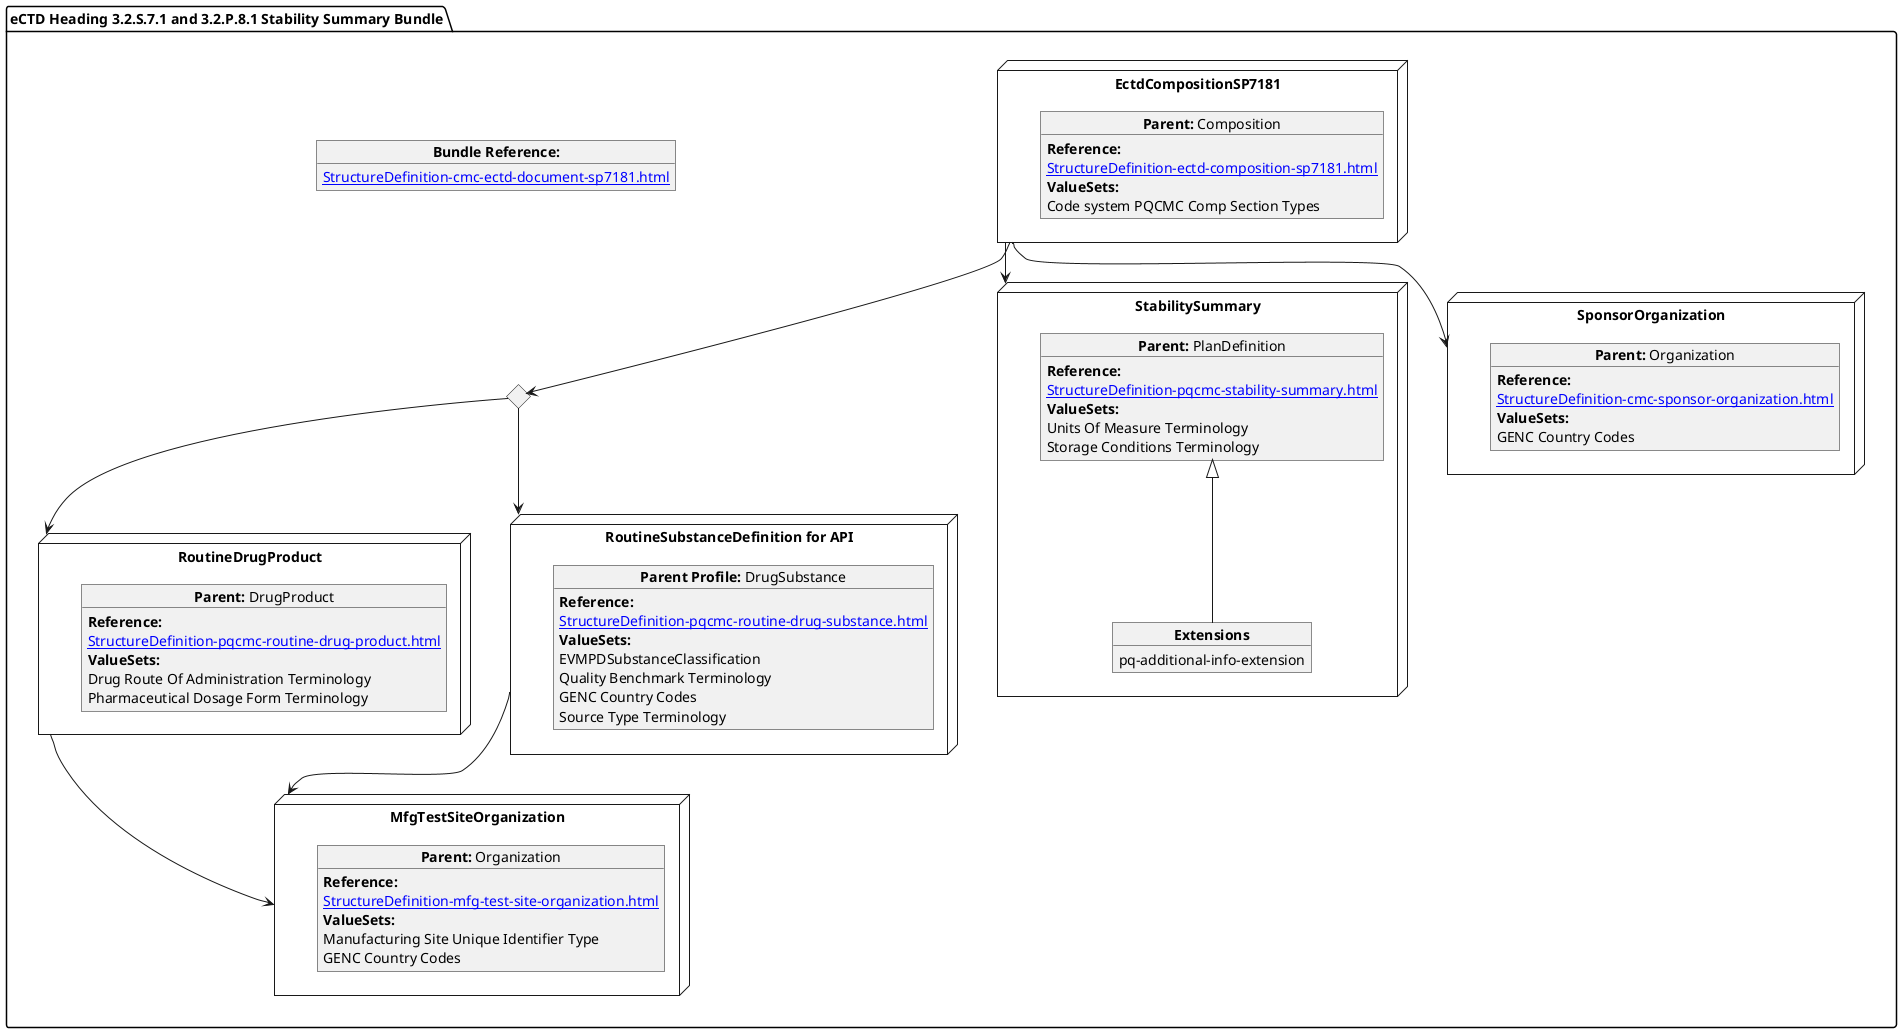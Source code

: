 @startuml
allowmixing
'Mixed model of use case and object
package "eCTD Heading 3.2.S.7.1 and 3.2.P.8.1 Stability Summary Bundle" as NODES {
object "**Bundle Reference:**" as objbun {
              [[StructureDefinition-cmc-ectd-document-sp7181.html]]
    }  
  node "RoutineDrugProduct" as NN { 
      object "**Parent:** DrugProduct" as obj3 {
             **Reference:**
      [[StructureDefinition-pqcmc-routine-drug-product.html]]
        **ValueSets:**
        Drug Route Of Administration Terminology
        Pharmaceutical Dosage Form Terminology
          
      }
}
diamond CH

node "RoutineSubstanceDefinition for API" as NNS { 
      object "**Parent Profile:** DrugSubstance" as obj4 {
             **Reference:**
      [[StructureDefinition-pqcmc-routine-drug-substance.html]]
                **ValueSets:**
                EVMPDSubstanceClassification
                Quality Benchmark Terminology
                GENC Country Codes
                Source Type Terminology
      }
}

node "MfgTestSiteOrganization" as NMFG { 
      object "**Parent:** Organization" as objDP {
             **Reference:**
      [[StructureDefinition-mfg-test-site-organization.html]]
         **ValueSets:**
        Manufacturing Site Unique Identifier Type
	    GENC Country Codes
    }
}

node "StabilitySummary" as NMain { 
      object "**Parent:** PlanDefinition" as objMain {
             **Reference:**
      [[StructureDefinition-pqcmc-stability-summary.html]]
        **ValueSets:**
	Units Of Measure Terminology
      Storage Conditions Terminology
      }  
      object "**Extensions**" as objExs2 {
        pq-additional-info-extension
}

objMain <|-- objExs2  
}

node "EctdCompositionSP7181" as N1 { 
      object "**Parent:** Composition" as obj1 {
     **Reference:**
      [[StructureDefinition-ectd-composition-sp7181.html]]
      **ValueSets:**
  Code system PQCMC Comp Section Types
    }
}
node "SponsorOrganization" as NSO { 
      object "**Parent:** Organization" as objAu {
     **Reference:**
      [[StructureDefinition-cmc-sponsor-organization.html]]
        **ValueSets:**
        GENC Country Codes
    }
}

CH --> NN
CH --> NNS
N1 --> CH
N1 --> NSO
NN --> NMFG
NNS --> NMFG
N1 --> NMain


}
@enduml